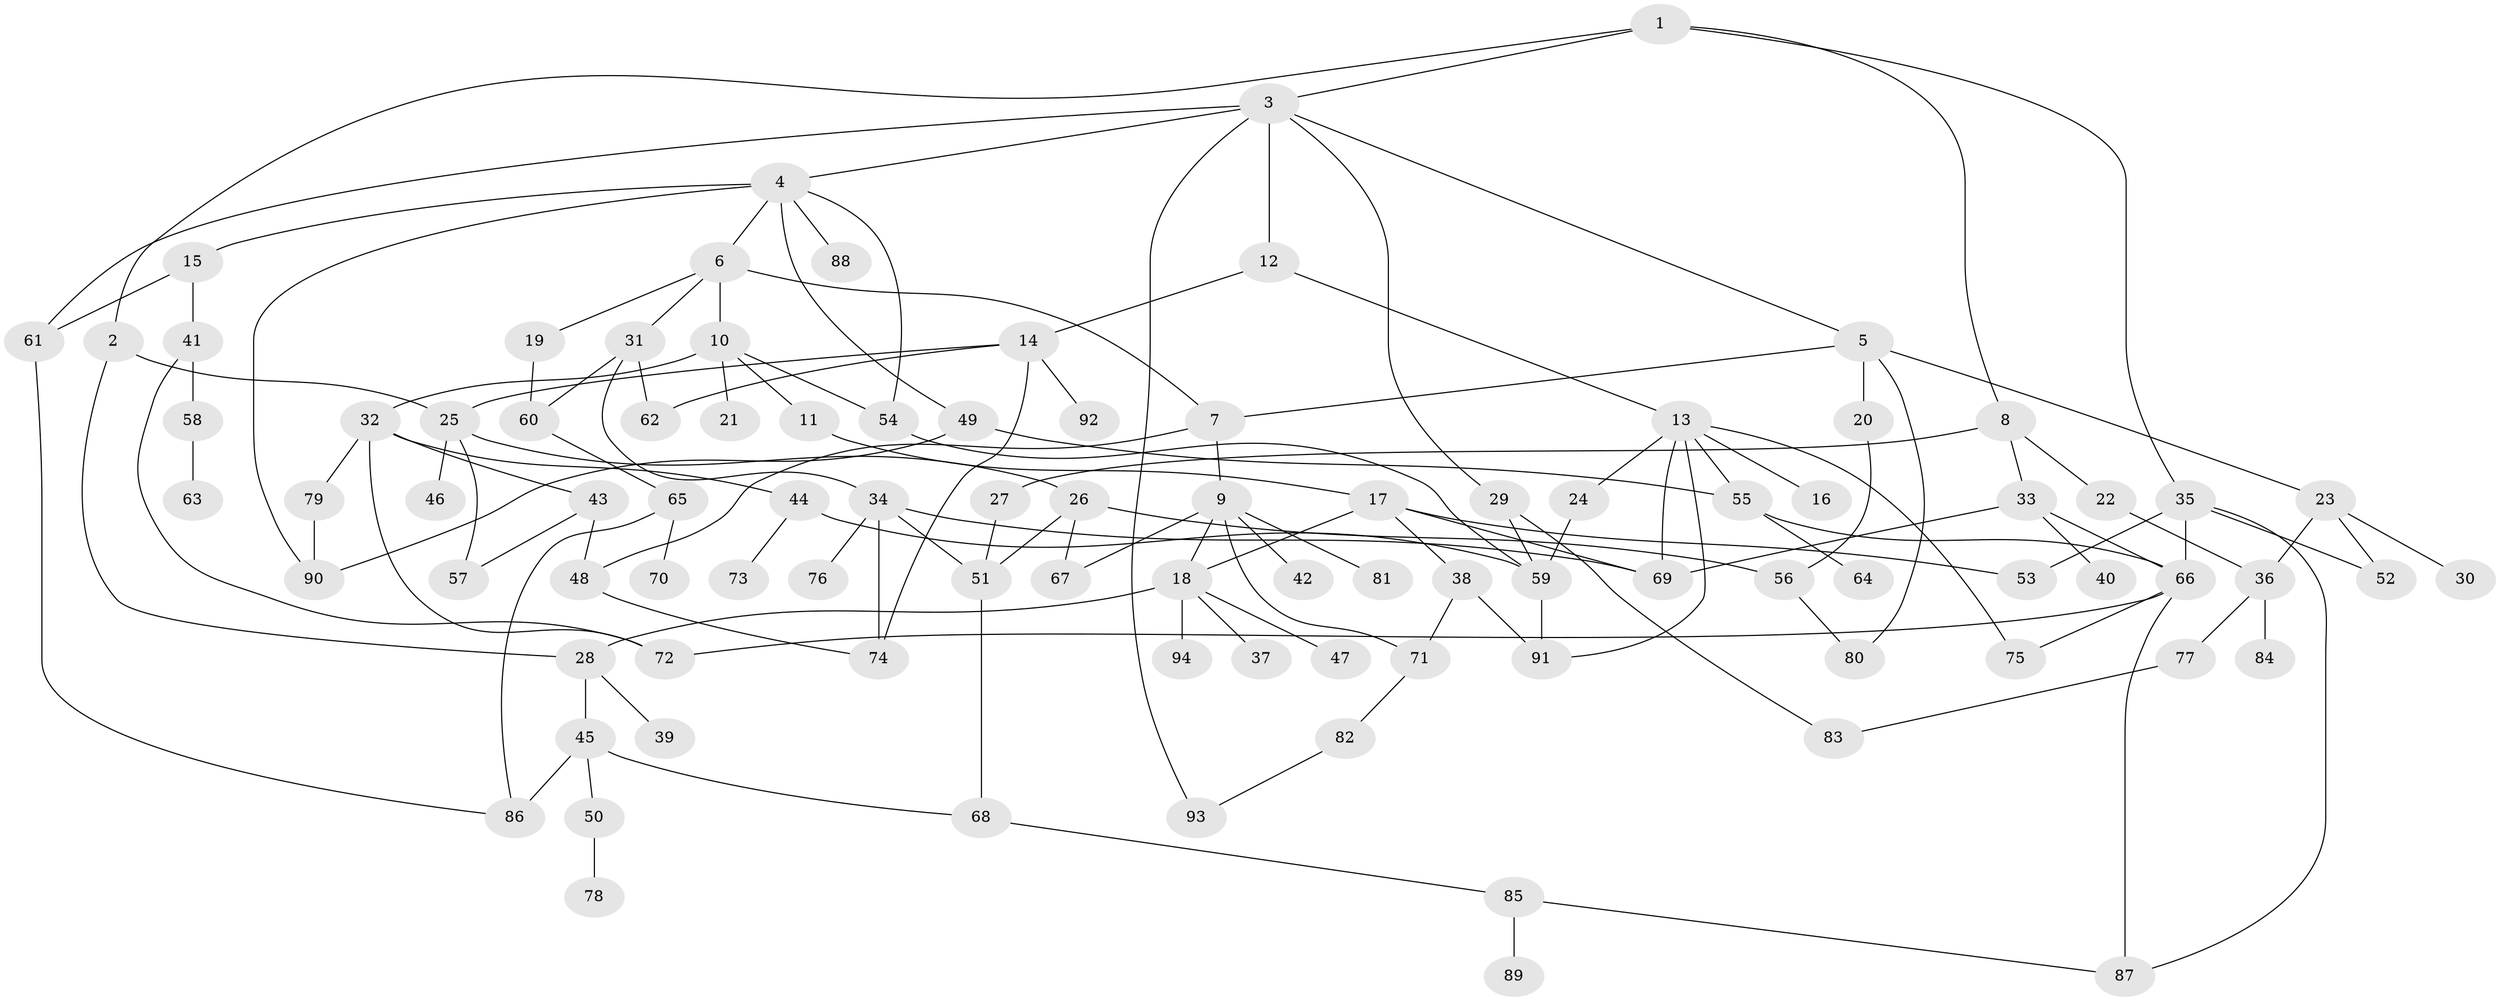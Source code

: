 // coarse degree distribution, {1: 0.40540540540540543, 3: 0.21621621621621623, 4: 0.05405405405405406, 2: 0.13513513513513514, 5: 0.02702702702702703, 13: 0.02702702702702703, 7: 0.02702702702702703, 8: 0.05405405405405406, 10: 0.02702702702702703, 6: 0.02702702702702703}
// Generated by graph-tools (version 1.1) at 2025/45/03/04/25 21:45:35]
// undirected, 94 vertices, 137 edges
graph export_dot {
graph [start="1"]
  node [color=gray90,style=filled];
  1;
  2;
  3;
  4;
  5;
  6;
  7;
  8;
  9;
  10;
  11;
  12;
  13;
  14;
  15;
  16;
  17;
  18;
  19;
  20;
  21;
  22;
  23;
  24;
  25;
  26;
  27;
  28;
  29;
  30;
  31;
  32;
  33;
  34;
  35;
  36;
  37;
  38;
  39;
  40;
  41;
  42;
  43;
  44;
  45;
  46;
  47;
  48;
  49;
  50;
  51;
  52;
  53;
  54;
  55;
  56;
  57;
  58;
  59;
  60;
  61;
  62;
  63;
  64;
  65;
  66;
  67;
  68;
  69;
  70;
  71;
  72;
  73;
  74;
  75;
  76;
  77;
  78;
  79;
  80;
  81;
  82;
  83;
  84;
  85;
  86;
  87;
  88;
  89;
  90;
  91;
  92;
  93;
  94;
  1 -- 2;
  1 -- 3;
  1 -- 8;
  1 -- 35;
  2 -- 28;
  2 -- 25;
  3 -- 4;
  3 -- 5;
  3 -- 12;
  3 -- 29;
  3 -- 93;
  3 -- 61;
  4 -- 6;
  4 -- 15;
  4 -- 49;
  4 -- 88;
  4 -- 90;
  4 -- 54;
  5 -- 20;
  5 -- 23;
  5 -- 80;
  5 -- 7;
  6 -- 7;
  6 -- 10;
  6 -- 19;
  6 -- 31;
  7 -- 9;
  7 -- 48;
  8 -- 22;
  8 -- 27;
  8 -- 33;
  9 -- 42;
  9 -- 81;
  9 -- 67;
  9 -- 71;
  9 -- 18;
  10 -- 11;
  10 -- 21;
  10 -- 32;
  10 -- 54;
  11 -- 17;
  12 -- 13;
  12 -- 14;
  13 -- 16;
  13 -- 24;
  13 -- 75;
  13 -- 55;
  13 -- 91;
  13 -- 69;
  14 -- 25;
  14 -- 62;
  14 -- 92;
  14 -- 74;
  15 -- 41;
  15 -- 61;
  17 -- 18;
  17 -- 38;
  17 -- 53;
  17 -- 69;
  18 -- 28;
  18 -- 37;
  18 -- 47;
  18 -- 94;
  19 -- 60;
  20 -- 56;
  22 -- 36;
  23 -- 30;
  23 -- 36;
  23 -- 52;
  24 -- 59;
  25 -- 26;
  25 -- 46;
  25 -- 57;
  26 -- 67;
  26 -- 51;
  26 -- 56;
  27 -- 51;
  28 -- 39;
  28 -- 45;
  29 -- 83;
  29 -- 59;
  31 -- 34;
  31 -- 60;
  31 -- 62;
  32 -- 43;
  32 -- 44;
  32 -- 72;
  32 -- 79;
  33 -- 40;
  33 -- 69;
  33 -- 66;
  34 -- 76;
  34 -- 69;
  34 -- 74;
  34 -- 51;
  35 -- 52;
  35 -- 66;
  35 -- 87;
  35 -- 53;
  36 -- 77;
  36 -- 84;
  38 -- 71;
  38 -- 91;
  41 -- 58;
  41 -- 72;
  43 -- 48;
  43 -- 57;
  44 -- 59;
  44 -- 73;
  45 -- 50;
  45 -- 68;
  45 -- 86;
  48 -- 74;
  49 -- 55;
  49 -- 90;
  50 -- 78;
  51 -- 68;
  54 -- 59;
  55 -- 64;
  55 -- 66;
  56 -- 80;
  58 -- 63;
  59 -- 91;
  60 -- 65;
  61 -- 86;
  65 -- 70;
  65 -- 86;
  66 -- 87;
  66 -- 72;
  66 -- 75;
  68 -- 85;
  71 -- 82;
  77 -- 83;
  79 -- 90;
  82 -- 93;
  85 -- 87;
  85 -- 89;
}
